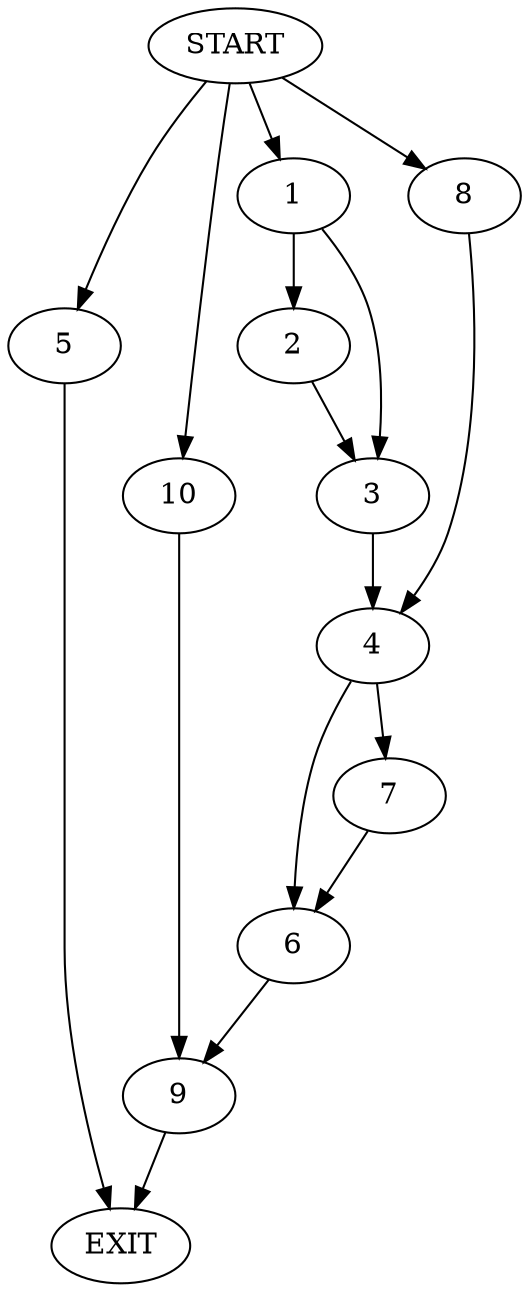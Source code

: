 digraph {
0 [label="START"]
11 [label="EXIT"]
0 -> 1
1 -> 2
1 -> 3
2 -> 3
3 -> 4
0 -> 5
5 -> 11
4 -> 6
4 -> 7
0 -> 8
8 -> 4
6 -> 9
7 -> 6
9 -> 11
0 -> 10
10 -> 9
}
